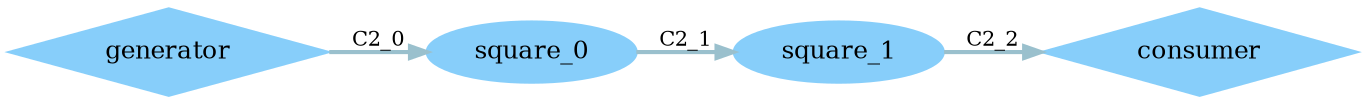 digraph pn {

    ratio = auto;
    rankdir = LR;
    ranksep = 0.3;
    nodesep = 0.2;
    center = true;
    
    node [ fontsize=12, height=0.4, width=0.4, style=filled, color="0.65 0.20 1.00" ];
    edge [ fontsize=10, arrowhead=normal, arrowsize=0.8, style="setlinewidth(2)" ];

    "generator" [ label="generator", color=lightskyblue, shape=diamond ];
    "square_0" [ label="square_0", color=lightskyblue, shape=ellipse ];
    "square_1" [ label="square_1", color=lightskyblue, shape=ellipse ];
    "consumer" [ label="consumer", color=lightskyblue, shape=diamond ];

    "generator" -> "square_0" [ label="C2_0", color=lightblue3 ];
    "square_0" -> "square_1" [ label="C2_1", color=lightblue3 ];
    "square_1" -> "consumer" [ label="C2_2", color=lightblue3 ];

}
